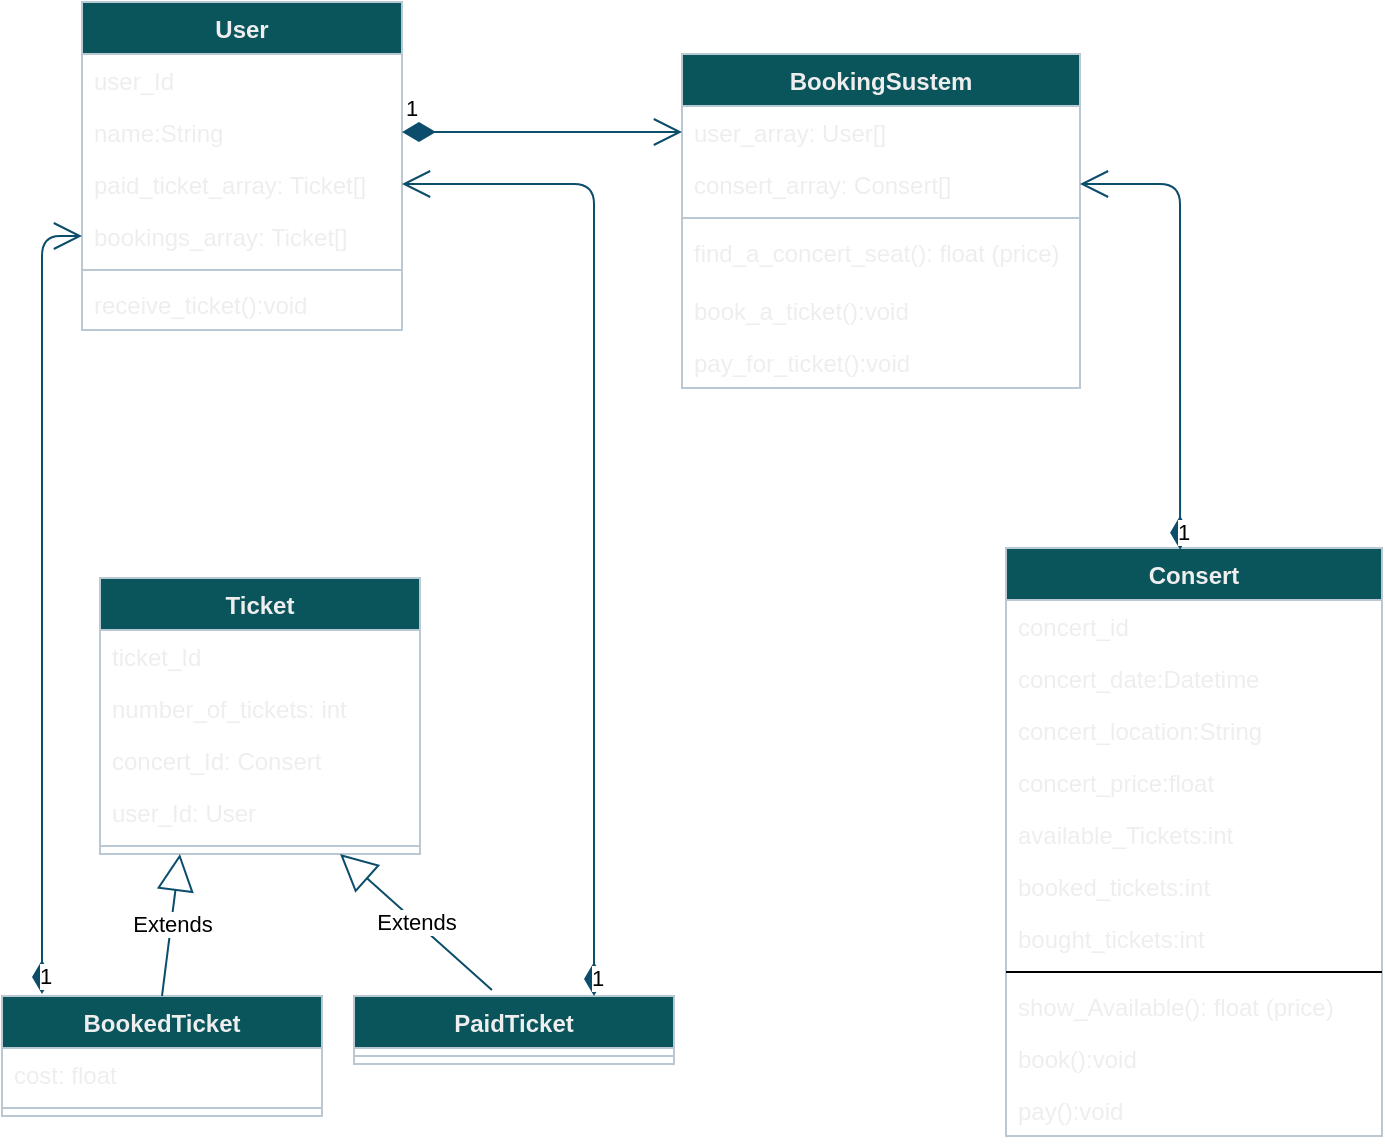 <mxfile version="15.5.4" type="embed"><diagram id="23iRSUPoRavnBvh4doch" name="Page-1"><mxGraphModel dx="899" dy="782" grid="0" gridSize="10" guides="1" tooltips="1" connect="1" arrows="1" fold="1" page="1" pageScale="1" pageWidth="827" pageHeight="1169" math="0" shadow="0"><root><mxCell id="0"/><mxCell id="1" parent="0"/><mxCell id="2" value="BookingSustem" style="swimlane;fontStyle=1;align=center;verticalAlign=top;childLayout=stackLayout;horizontal=1;startSize=26;horizontalStack=0;resizeParent=1;resizeParentMax=0;resizeLast=0;collapsible=1;marginBottom=0;fillColor=#09555B;strokeColor=#BAC8D3;fontColor=#EEEEEE;" vertex="1" parent="1"><mxGeometry x="357" y="89" width="199" height="167" as="geometry"/></mxCell><mxCell id="3" value="user_array: User[]" style="text;strokeColor=none;fillColor=none;align=left;verticalAlign=top;spacingLeft=4;spacingRight=4;overflow=hidden;rotatable=0;points=[[0,0.5],[1,0.5]];portConstraint=eastwest;fontColor=#EEEEEE;" vertex="1" parent="2"><mxGeometry y="26" width="199" height="26" as="geometry"/></mxCell><mxCell id="6" value="consert_array: Consert[]" style="text;strokeColor=none;fillColor=none;align=left;verticalAlign=top;spacingLeft=4;spacingRight=4;overflow=hidden;rotatable=0;points=[[0,0.5],[1,0.5]];portConstraint=eastwest;fontColor=#EEEEEE;" vertex="1" parent="2"><mxGeometry y="52" width="199" height="26" as="geometry"/></mxCell><mxCell id="4" value="" style="line;strokeWidth=1;fillColor=none;align=left;verticalAlign=middle;spacingTop=-1;spacingLeft=3;spacingRight=3;rotatable=0;labelPosition=right;points=[];portConstraint=eastwest;strokeColor=#BAC8D3;fontColor=#EEEEEE;" vertex="1" parent="2"><mxGeometry y="78" width="199" height="8" as="geometry"/></mxCell><mxCell id="5" value="find_a_concert_seat(): float (price)" style="text;strokeColor=none;fillColor=none;align=left;verticalAlign=top;spacingLeft=4;spacingRight=4;overflow=hidden;rotatable=0;points=[[0,0.5],[1,0.5]];portConstraint=eastwest;fontColor=#EEEEEE;" vertex="1" parent="2"><mxGeometry y="86" width="199" height="29" as="geometry"/></mxCell><mxCell id="8" value="book_a_ticket():void" style="text;strokeColor=none;fillColor=none;align=left;verticalAlign=top;spacingLeft=4;spacingRight=4;overflow=hidden;rotatable=0;points=[[0,0.5],[1,0.5]];portConstraint=eastwest;fontColor=#EEEEEE;" vertex="1" parent="2"><mxGeometry y="115" width="199" height="26" as="geometry"/></mxCell><mxCell id="9" value="pay_for_ticket():void" style="text;strokeColor=none;fillColor=none;align=left;verticalAlign=top;spacingLeft=4;spacingRight=4;overflow=hidden;rotatable=0;points=[[0,0.5],[1,0.5]];portConstraint=eastwest;fontColor=#EEEEEE;" vertex="1" parent="2"><mxGeometry y="141" width="199" height="26" as="geometry"/></mxCell><mxCell id="10" value="User" style="swimlane;fontStyle=1;align=center;verticalAlign=top;childLayout=stackLayout;horizontal=1;startSize=26;horizontalStack=0;resizeParent=1;resizeParentMax=0;resizeLast=0;collapsible=1;marginBottom=0;rounded=0;sketch=0;fontColor=#EEEEEE;strokeColor=#BAC8D3;fillColor=#09555B;" vertex="1" parent="1"><mxGeometry x="57" y="63" width="160" height="164" as="geometry"/></mxCell><mxCell id="11" value="user_Id" style="text;strokeColor=none;fillColor=none;align=left;verticalAlign=top;spacingLeft=4;spacingRight=4;overflow=hidden;rotatable=0;points=[[0,0.5],[1,0.5]];portConstraint=eastwest;rounded=0;sketch=0;fontColor=#EEEEEE;" vertex="1" parent="10"><mxGeometry y="26" width="160" height="26" as="geometry"/></mxCell><mxCell id="7" value="name:String" style="text;strokeColor=none;fillColor=none;align=left;verticalAlign=top;spacingLeft=4;spacingRight=4;overflow=hidden;rotatable=0;points=[[0,0.5],[1,0.5]];portConstraint=eastwest;fontColor=#EEEEEE;" vertex="1" parent="10"><mxGeometry y="52" width="160" height="26" as="geometry"/></mxCell><mxCell id="14" value="paid_ticket_array: Ticket[]" style="text;strokeColor=none;fillColor=none;align=left;verticalAlign=top;spacingLeft=4;spacingRight=4;overflow=hidden;rotatable=0;points=[[0,0.5],[1,0.5]];portConstraint=eastwest;rounded=0;sketch=0;fontColor=#EEEEEE;" vertex="1" parent="10"><mxGeometry y="78" width="160" height="26" as="geometry"/></mxCell><mxCell id="15" value="bookings_array: Ticket[]" style="text;strokeColor=none;fillColor=none;align=left;verticalAlign=top;spacingLeft=4;spacingRight=4;overflow=hidden;rotatable=0;points=[[0,0.5],[1,0.5]];portConstraint=eastwest;rounded=0;sketch=0;fontColor=#EEEEEE;" vertex="1" parent="10"><mxGeometry y="104" width="160" height="26" as="geometry"/></mxCell><mxCell id="12" value="" style="line;strokeWidth=1;fillColor=none;align=left;verticalAlign=middle;spacingTop=-1;spacingLeft=3;spacingRight=3;rotatable=0;labelPosition=right;points=[];portConstraint=eastwest;rounded=0;sketch=0;fontColor=#EEEEEE;strokeColor=#BAC8D3;" vertex="1" parent="10"><mxGeometry y="130" width="160" height="8" as="geometry"/></mxCell><mxCell id="13" value="receive_ticket():void" style="text;strokeColor=none;fillColor=none;align=left;verticalAlign=top;spacingLeft=4;spacingRight=4;overflow=hidden;rotatable=0;points=[[0,0.5],[1,0.5]];portConstraint=eastwest;rounded=0;sketch=0;fontColor=#EEEEEE;" vertex="1" parent="10"><mxGeometry y="138" width="160" height="26" as="geometry"/></mxCell><mxCell id="16" value="1" style="endArrow=open;html=1;endSize=12;startArrow=diamondThin;startSize=14;startFill=1;edgeStyle=orthogonalEdgeStyle;align=left;verticalAlign=bottom;rounded=1;sketch=0;strokeColor=#0B4D6A;curved=0;exitX=1;exitY=0.5;exitDx=0;exitDy=0;" edge="1" parent="1" source="7" target="3"><mxGeometry x="-1" y="3" relative="1" as="geometry"><mxPoint x="308" y="302" as="sourcePoint"/><mxPoint x="493" y="400" as="targetPoint"/></mxGeometry></mxCell><mxCell id="17" value="Ticket" style="swimlane;fontStyle=1;align=center;verticalAlign=top;childLayout=stackLayout;horizontal=1;startSize=26;horizontalStack=0;resizeParent=1;resizeParentMax=0;resizeLast=0;collapsible=1;marginBottom=0;rounded=0;sketch=0;fontColor=#EEEEEE;strokeColor=#BAC8D3;fillColor=#09555B;" vertex="1" parent="1"><mxGeometry x="66" y="351" width="160" height="138" as="geometry"/></mxCell><mxCell id="18" value="ticket_Id" style="text;strokeColor=none;fillColor=none;align=left;verticalAlign=top;spacingLeft=4;spacingRight=4;overflow=hidden;rotatable=0;points=[[0,0.5],[1,0.5]];portConstraint=eastwest;rounded=0;sketch=0;fontColor=#EEEEEE;" vertex="1" parent="17"><mxGeometry y="26" width="160" height="26" as="geometry"/></mxCell><mxCell id="22" value="number_of_tickets: int" style="text;strokeColor=none;fillColor=none;align=left;verticalAlign=top;spacingLeft=4;spacingRight=4;overflow=hidden;rotatable=0;points=[[0,0.5],[1,0.5]];portConstraint=eastwest;rounded=0;sketch=0;fontColor=#EEEEEE;" vertex="1" parent="17"><mxGeometry y="52" width="160" height="26" as="geometry"/></mxCell><mxCell id="23" value="concert_Id: Consert" style="text;strokeColor=none;fillColor=none;align=left;verticalAlign=top;spacingLeft=4;spacingRight=4;overflow=hidden;rotatable=0;points=[[0,0.5],[1,0.5]];portConstraint=eastwest;rounded=0;sketch=0;fontColor=#EEEEEE;" vertex="1" parent="17"><mxGeometry y="78" width="160" height="26" as="geometry"/></mxCell><mxCell id="21" value="user_Id: User" style="text;strokeColor=none;fillColor=none;align=left;verticalAlign=top;spacingLeft=4;spacingRight=4;overflow=hidden;rotatable=0;points=[[0,0.5],[1,0.5]];portConstraint=eastwest;rounded=0;sketch=0;fontColor=#EEEEEE;" vertex="1" parent="17"><mxGeometry y="104" width="160" height="26" as="geometry"/></mxCell><mxCell id="19" value="" style="line;strokeWidth=1;fillColor=none;align=left;verticalAlign=middle;spacingTop=-1;spacingLeft=3;spacingRight=3;rotatable=0;labelPosition=right;points=[];portConstraint=eastwest;rounded=0;sketch=0;fontColor=#EEEEEE;strokeColor=#BAC8D3;" vertex="1" parent="17"><mxGeometry y="130" width="160" height="8" as="geometry"/></mxCell><mxCell id="30" value="BookedTicket" style="swimlane;fontStyle=1;align=center;verticalAlign=top;childLayout=stackLayout;horizontal=1;startSize=26;horizontalStack=0;resizeParent=1;resizeParentMax=0;resizeLast=0;collapsible=1;marginBottom=0;rounded=0;sketch=0;fontColor=#EEEEEE;strokeColor=#BAC8D3;fillColor=#09555B;" vertex="1" parent="1"><mxGeometry x="17" y="560" width="160" height="60" as="geometry"/></mxCell><mxCell id="31" value="cost: float" style="text;strokeColor=none;fillColor=none;align=left;verticalAlign=top;spacingLeft=4;spacingRight=4;overflow=hidden;rotatable=0;points=[[0,0.5],[1,0.5]];portConstraint=eastwest;rounded=0;sketch=0;fontColor=#EEEEEE;" vertex="1" parent="30"><mxGeometry y="26" width="160" height="26" as="geometry"/></mxCell><mxCell id="35" value="" style="line;strokeWidth=1;fillColor=none;align=left;verticalAlign=middle;spacingTop=-1;spacingLeft=3;spacingRight=3;rotatable=0;labelPosition=right;points=[];portConstraint=eastwest;rounded=0;sketch=0;fontColor=#EEEEEE;strokeColor=#BAC8D3;" vertex="1" parent="30"><mxGeometry y="52" width="160" height="8" as="geometry"/></mxCell><mxCell id="36" value="PaidTicket" style="swimlane;fontStyle=1;align=center;verticalAlign=top;childLayout=stackLayout;horizontal=1;startSize=26;horizontalStack=0;resizeParent=1;resizeParentMax=0;resizeLast=0;collapsible=1;marginBottom=0;rounded=0;sketch=0;fontColor=#EEEEEE;strokeColor=#BAC8D3;fillColor=#09555B;" vertex="1" parent="1"><mxGeometry x="193" y="560" width="160" height="34" as="geometry"/></mxCell><mxCell id="41" value="" style="line;strokeWidth=1;fillColor=none;align=left;verticalAlign=middle;spacingTop=-1;spacingLeft=3;spacingRight=3;rotatable=0;labelPosition=right;points=[];portConstraint=eastwest;rounded=0;sketch=0;fontColor=#EEEEEE;strokeColor=#BAC8D3;" vertex="1" parent="36"><mxGeometry y="26" width="160" height="8" as="geometry"/></mxCell><mxCell id="42" value="Extends" style="endArrow=block;endSize=16;endFill=0;html=1;rounded=1;sketch=0;strokeColor=#0B4D6A;curved=0;exitX=0.431;exitY=-0.088;exitDx=0;exitDy=0;exitPerimeter=0;entryX=0.75;entryY=1;entryDx=0;entryDy=0;" edge="1" parent="1" source="36" target="17"><mxGeometry width="160" relative="1" as="geometry"><mxPoint x="47" y="684" as="sourcePoint"/><mxPoint x="207" y="684" as="targetPoint"/></mxGeometry></mxCell><mxCell id="43" value="Extends" style="endArrow=block;endSize=16;endFill=0;html=1;rounded=1;sketch=0;strokeColor=#0B4D6A;curved=0;exitX=0.5;exitY=0;exitDx=0;exitDy=0;entryX=0.25;entryY=1;entryDx=0;entryDy=0;" edge="1" parent="1" source="30" target="17"><mxGeometry width="160" relative="1" as="geometry"><mxPoint x="57" y="694" as="sourcePoint"/><mxPoint x="217" y="694" as="targetPoint"/></mxGeometry></mxCell><mxCell id="44" value="1" style="endArrow=open;html=1;endSize=12;startArrow=diamondThin;startSize=14;startFill=1;edgeStyle=orthogonalEdgeStyle;align=left;verticalAlign=bottom;rounded=1;sketch=0;strokeColor=#0B4D6A;curved=0;exitX=0.125;exitY=-0.017;exitDx=0;exitDy=0;exitPerimeter=0;entryX=0;entryY=0.5;entryDx=0;entryDy=0;" edge="1" parent="1" source="30" target="15"><mxGeometry x="-1" y="3" relative="1" as="geometry"><mxPoint x="156" y="284" as="sourcePoint"/><mxPoint x="536" y="138" as="targetPoint"/></mxGeometry></mxCell><mxCell id="45" value="1" style="endArrow=open;html=1;endSize=12;startArrow=diamondThin;startSize=14;startFill=1;edgeStyle=orthogonalEdgeStyle;align=left;verticalAlign=bottom;rounded=1;sketch=0;strokeColor=#0B4D6A;curved=0;exitX=0.75;exitY=0;exitDx=0;exitDy=0;entryX=1;entryY=0.5;entryDx=0;entryDy=0;" edge="1" parent="1" source="36" target="14"><mxGeometry x="-1" y="3" relative="1" as="geometry"><mxPoint x="47" y="568.98" as="sourcePoint"/><mxPoint x="67" y="190" as="targetPoint"/></mxGeometry></mxCell><mxCell id="55" value="Consert" style="swimlane;fontStyle=1;align=center;verticalAlign=top;childLayout=stackLayout;horizontal=1;startSize=26;horizontalStack=0;resizeParent=1;resizeParentMax=0;resizeLast=0;collapsible=1;marginBottom=0;rounded=0;sketch=0;fontColor=#EEEEEE;strokeColor=#BAC8D3;fillColor=#09555B;" vertex="1" parent="1"><mxGeometry x="519" y="336" width="188" height="294" as="geometry"/></mxCell><mxCell id="59" value="concert_id" style="text;strokeColor=none;fillColor=none;align=left;verticalAlign=top;spacingLeft=4;spacingRight=4;overflow=hidden;rotatable=0;points=[[0,0.5],[1,0.5]];portConstraint=eastwest;rounded=0;sketch=0;fontColor=#EEEEEE;" vertex="1" parent="55"><mxGeometry y="26" width="188" height="26" as="geometry"/></mxCell><mxCell id="60" value="concert_date:Datetime" style="text;strokeColor=none;fillColor=none;align=left;verticalAlign=top;spacingLeft=4;spacingRight=4;overflow=hidden;rotatable=0;points=[[0,0.5],[1,0.5]];portConstraint=eastwest;rounded=0;sketch=0;fontColor=#EEEEEE;" vertex="1" parent="55"><mxGeometry y="52" width="188" height="26" as="geometry"/></mxCell><mxCell id="61" value="concert_location:String" style="text;strokeColor=none;fillColor=none;align=left;verticalAlign=top;spacingLeft=4;spacingRight=4;overflow=hidden;rotatable=0;points=[[0,0.5],[1,0.5]];portConstraint=eastwest;rounded=0;sketch=0;fontColor=#EEEEEE;" vertex="1" parent="55"><mxGeometry y="78" width="188" height="26" as="geometry"/></mxCell><mxCell id="62" value="concert_price:float" style="text;strokeColor=none;fillColor=none;align=left;verticalAlign=top;spacingLeft=4;spacingRight=4;overflow=hidden;rotatable=0;points=[[0,0.5],[1,0.5]];portConstraint=eastwest;rounded=0;sketch=0;fontColor=#EEEEEE;" vertex="1" parent="55"><mxGeometry y="104" width="188" height="26" as="geometry"/></mxCell><mxCell id="52" value="available_Tickets:int" style="text;strokeColor=none;fillColor=none;align=left;verticalAlign=top;spacingLeft=4;spacingRight=4;overflow=hidden;rotatable=0;points=[[0,0.5],[1,0.5]];portConstraint=eastwest;rounded=0;sketch=0;fontColor=#EEEEEE;" vertex="1" parent="55"><mxGeometry y="130" width="188" height="26" as="geometry"/></mxCell><mxCell id="53" value="booked_tickets:int" style="text;strokeColor=none;fillColor=none;align=left;verticalAlign=top;spacingLeft=4;spacingRight=4;overflow=hidden;rotatable=0;points=[[0,0.5],[1,0.5]];portConstraint=eastwest;rounded=0;sketch=0;fontColor=#EEEEEE;" vertex="1" parent="55"><mxGeometry y="156" width="188" height="26" as="geometry"/></mxCell><mxCell id="54" value="bought_tickets:int" style="text;strokeColor=none;fillColor=none;align=left;verticalAlign=top;spacingLeft=4;spacingRight=4;overflow=hidden;rotatable=0;points=[[0,0.5],[1,0.5]];portConstraint=eastwest;rounded=0;sketch=0;fontColor=#EEEEEE;" vertex="1" parent="55"><mxGeometry y="182" width="188" height="26" as="geometry"/></mxCell><mxCell id="57" value="" style="line;strokeWidth=1;fillColor=none;align=left;verticalAlign=middle;spacingTop=-1;spacingLeft=3;spacingRight=3;rotatable=0;labelPosition=right;points=[];portConstraint=eastwest;rounded=0;sketch=0;fontColor=#EEEEEE;" vertex="1" parent="55"><mxGeometry y="208" width="188" height="8" as="geometry"/></mxCell><mxCell id="58" value="show_Available(): float (price)" style="text;strokeColor=none;fillColor=none;align=left;verticalAlign=top;spacingLeft=4;spacingRight=4;overflow=hidden;rotatable=0;points=[[0,0.5],[1,0.5]];portConstraint=eastwest;rounded=0;sketch=0;fontColor=#EEEEEE;" vertex="1" parent="55"><mxGeometry y="216" width="188" height="26" as="geometry"/></mxCell><mxCell id="63" value="book():void" style="text;strokeColor=none;fillColor=none;align=left;verticalAlign=top;spacingLeft=4;spacingRight=4;overflow=hidden;rotatable=0;points=[[0,0.5],[1,0.5]];portConstraint=eastwest;rounded=0;sketch=0;fontColor=#EEEEEE;" vertex="1" parent="55"><mxGeometry y="242" width="188" height="26" as="geometry"/></mxCell><mxCell id="64" value="pay():void" style="text;strokeColor=none;fillColor=none;align=left;verticalAlign=top;spacingLeft=4;spacingRight=4;overflow=hidden;rotatable=0;points=[[0,0.5],[1,0.5]];portConstraint=eastwest;rounded=0;sketch=0;fontColor=#EEEEEE;" vertex="1" parent="55"><mxGeometry y="268" width="188" height="26" as="geometry"/></mxCell><mxCell id="65" value="1" style="endArrow=open;html=1;endSize=12;startArrow=diamondThin;startSize=14;startFill=1;edgeStyle=orthogonalEdgeStyle;align=left;verticalAlign=bottom;rounded=1;sketch=0;strokeColor=#0B4D6A;curved=0;exitX=0.463;exitY=0.003;exitDx=0;exitDy=0;entryX=1;entryY=0.5;entryDx=0;entryDy=0;exitPerimeter=0;" edge="1" parent="1" source="55" target="6"><mxGeometry x="-1" y="3" relative="1" as="geometry"><mxPoint x="323" y="570" as="sourcePoint"/><mxPoint x="227" y="164" as="targetPoint"/></mxGeometry></mxCell></root></mxGraphModel></diagram></mxfile>